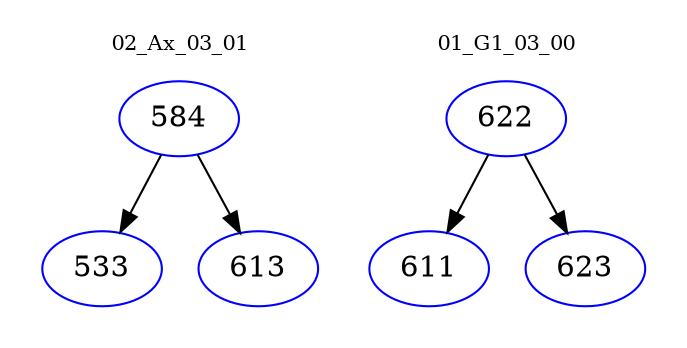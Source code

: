 digraph{
subgraph cluster_0 {
color = white
label = "02_Ax_03_01";
fontsize=10;
T0_584 [label="584", color="blue"]
T0_584 -> T0_533 [color="black"]
T0_533 [label="533", color="blue"]
T0_584 -> T0_613 [color="black"]
T0_613 [label="613", color="blue"]
}
subgraph cluster_1 {
color = white
label = "01_G1_03_00";
fontsize=10;
T1_622 [label="622", color="blue"]
T1_622 -> T1_611 [color="black"]
T1_611 [label="611", color="blue"]
T1_622 -> T1_623 [color="black"]
T1_623 [label="623", color="blue"]
}
}
